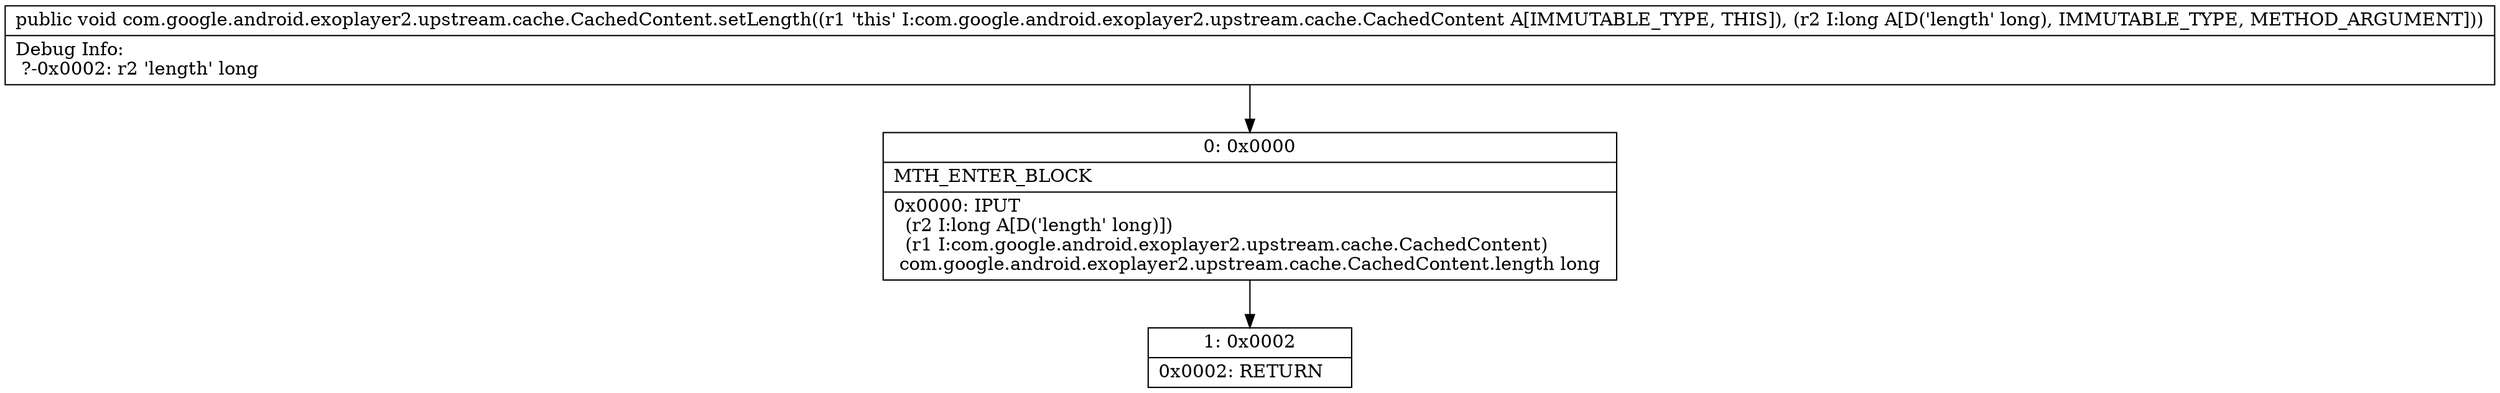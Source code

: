 digraph "CFG forcom.google.android.exoplayer2.upstream.cache.CachedContent.setLength(J)V" {
Node_0 [shape=record,label="{0\:\ 0x0000|MTH_ENTER_BLOCK\l|0x0000: IPUT  \l  (r2 I:long A[D('length' long)])\l  (r1 I:com.google.android.exoplayer2.upstream.cache.CachedContent)\l com.google.android.exoplayer2.upstream.cache.CachedContent.length long \l}"];
Node_1 [shape=record,label="{1\:\ 0x0002|0x0002: RETURN   \l}"];
MethodNode[shape=record,label="{public void com.google.android.exoplayer2.upstream.cache.CachedContent.setLength((r1 'this' I:com.google.android.exoplayer2.upstream.cache.CachedContent A[IMMUTABLE_TYPE, THIS]), (r2 I:long A[D('length' long), IMMUTABLE_TYPE, METHOD_ARGUMENT]))  | Debug Info:\l  ?\-0x0002: r2 'length' long\l}"];
MethodNode -> Node_0;
Node_0 -> Node_1;
}

